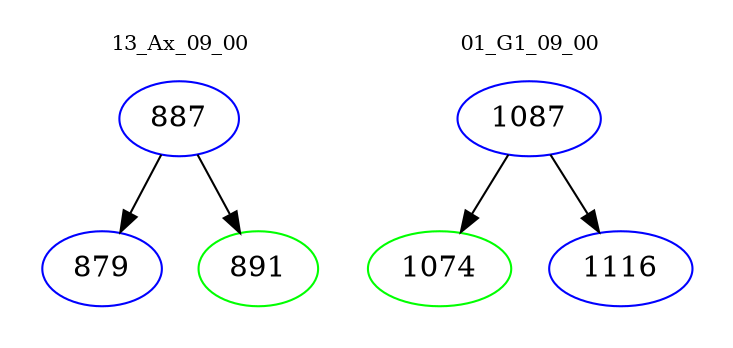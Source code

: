 digraph{
subgraph cluster_0 {
color = white
label = "13_Ax_09_00";
fontsize=10;
T0_887 [label="887", color="blue"]
T0_887 -> T0_879 [color="black"]
T0_879 [label="879", color="blue"]
T0_887 -> T0_891 [color="black"]
T0_891 [label="891", color="green"]
}
subgraph cluster_1 {
color = white
label = "01_G1_09_00";
fontsize=10;
T1_1087 [label="1087", color="blue"]
T1_1087 -> T1_1074 [color="black"]
T1_1074 [label="1074", color="green"]
T1_1087 -> T1_1116 [color="black"]
T1_1116 [label="1116", color="blue"]
}
}
